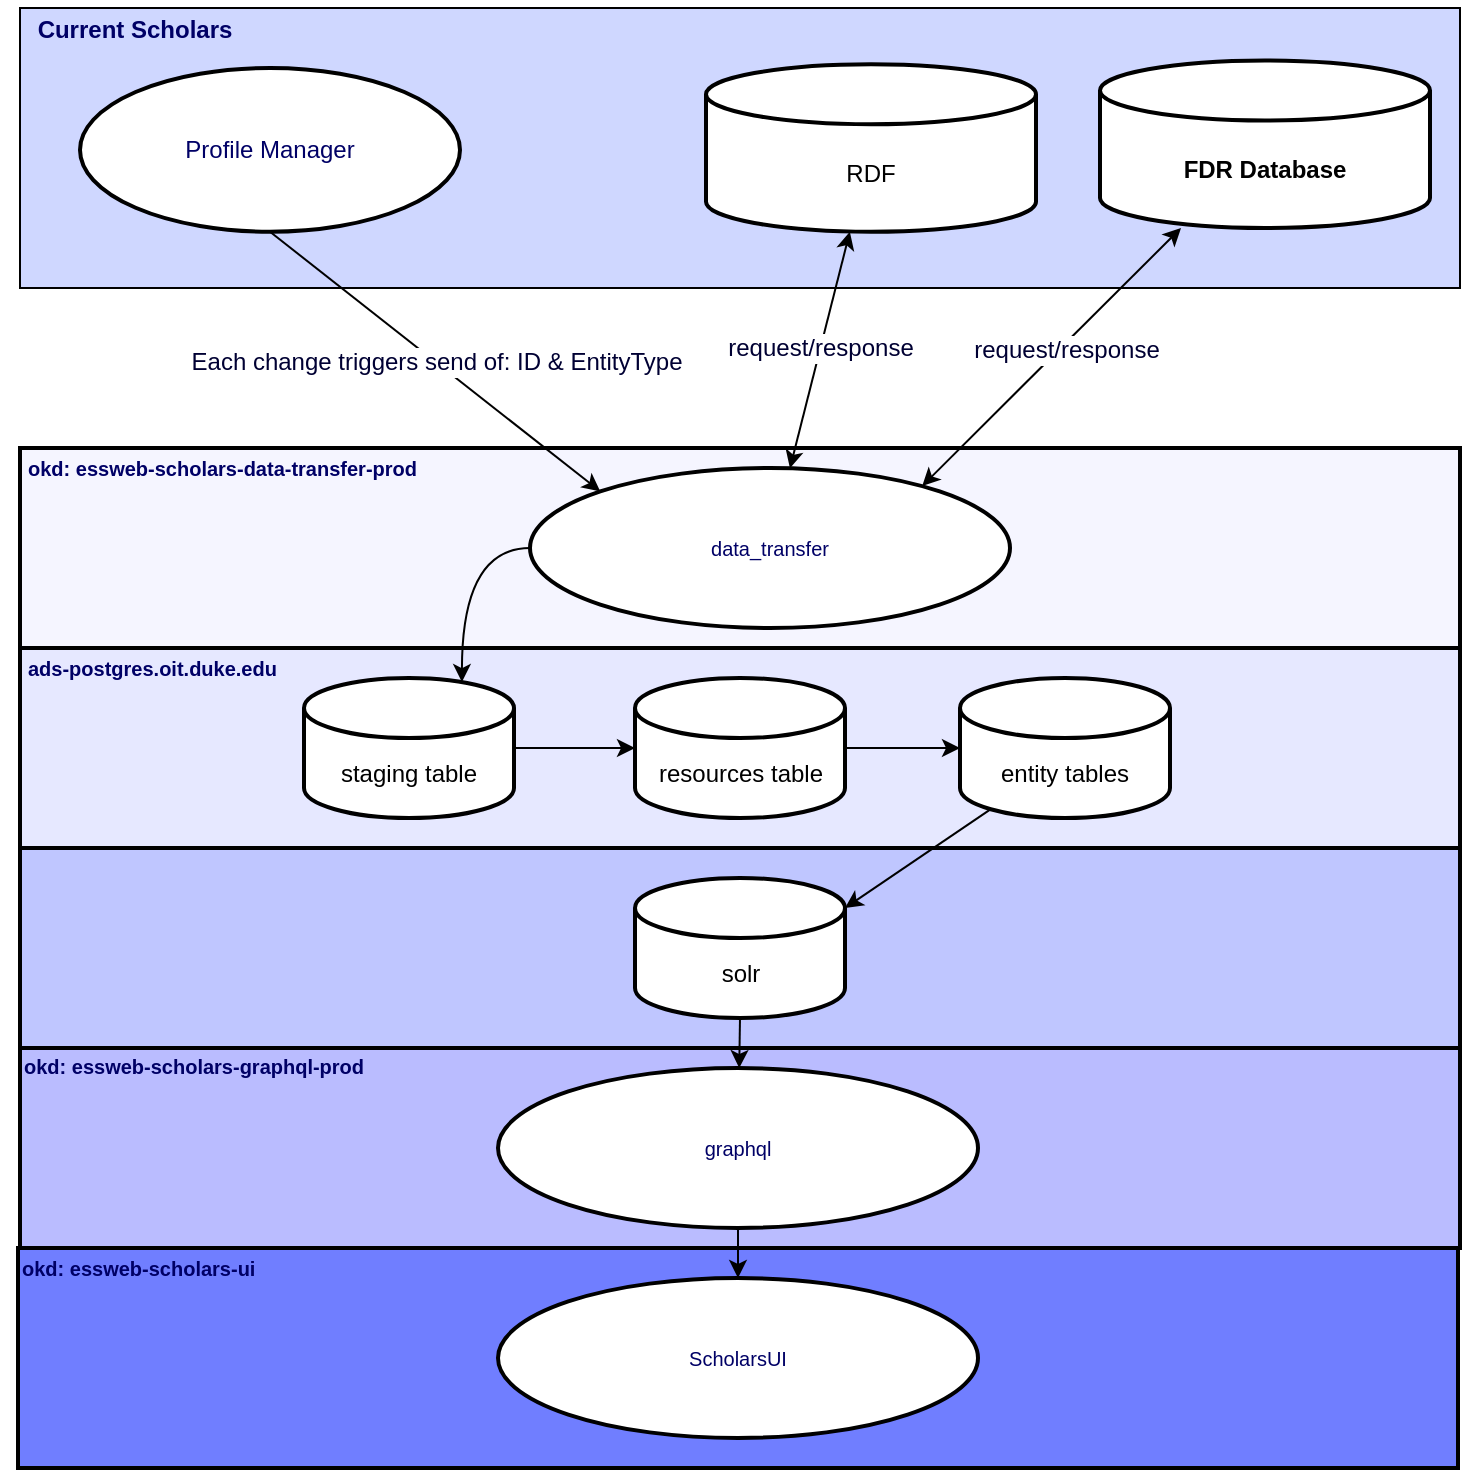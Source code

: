 <mxfile version="17.1.0" type="github">
  <diagram id="_bXTvB_eD-3HRddHqAqS" name="Page-1">
    <mxGraphModel dx="1628" dy="1767" grid="1" gridSize="10" guides="1" tooltips="1" connect="1" arrows="1" fold="1" page="1" pageScale="1" pageWidth="850" pageHeight="1100" math="0" shadow="0">
      <root>
        <mxCell id="0" />
        <mxCell id="1" parent="0" />
        <mxCell id="zIdspVR7MPh4aW7Ltfgc-5" value="" style="whiteSpace=wrap;html=1;rounded=0;labelBackgroundColor=none;labelBorderColor=none;fontFamily=Helvetica;fontSize=10;fontColor=#000066;strokeWidth=2;fillColor=#F5F5FF;" vertex="1" parent="1">
          <mxGeometry y="220" width="720" height="100" as="geometry" />
        </mxCell>
        <mxCell id="zIdspVR7MPh4aW7Ltfgc-7" value="&lt;div&gt;data_transfer&lt;/div&gt;" style="ellipse;whiteSpace=wrap;html=1;rounded=0;labelBackgroundColor=#FFFFFF;labelBorderColor=none;fontFamily=Helvetica;fontSize=10;fontColor=#000066;strokeWidth=2;fillColor=#FFFFFF;" vertex="1" parent="1">
          <mxGeometry x="255" y="230" width="240" height="80" as="geometry" />
        </mxCell>
        <mxCell id="zIdspVR7MPh4aW7Ltfgc-9" value="" style="whiteSpace=wrap;html=1;rounded=0;labelBackgroundColor=none;labelBorderColor=none;fontFamily=Helvetica;fontSize=10;fontColor=#000066;strokeWidth=2;fillColor=#E6E8FF;" vertex="1" parent="1">
          <mxGeometry y="320" width="720" height="100" as="geometry" />
        </mxCell>
        <mxCell id="zIdspVR7MPh4aW7Ltfgc-10" value="" style="whiteSpace=wrap;html=1;rounded=0;labelBackgroundColor=none;labelBorderColor=none;fontFamily=Helvetica;fontSize=10;fontColor=#000066;strokeWidth=2;fillColor=#BFC6FF;" vertex="1" parent="1">
          <mxGeometry y="420" width="720" height="100" as="geometry" />
        </mxCell>
        <mxCell id="zIdspVR7MPh4aW7Ltfgc-11" value="" style="whiteSpace=wrap;html=1;rounded=0;labelBackgroundColor=none;labelBorderColor=none;fontFamily=Helvetica;fontSize=10;fontColor=#000066;strokeWidth=2;fillColor=#BABCFF;" vertex="1" parent="1">
          <mxGeometry y="520" width="720" height="100" as="geometry" />
        </mxCell>
        <mxCell id="zIdspVR7MPh4aW7Ltfgc-13" value="" style="rounded=0;whiteSpace=wrap;html=1;fillColor=#CFD7FF;" vertex="1" parent="1">
          <mxGeometry width="720" height="140" as="geometry" />
        </mxCell>
        <mxCell id="zIdspVR7MPh4aW7Ltfgc-14" value="&lt;b&gt;FDR Database&lt;/b&gt;" style="shape=cylinder3;whiteSpace=wrap;html=1;boundedLbl=1;backgroundOutline=1;size=15;strokeWidth=2;" vertex="1" parent="1">
          <mxGeometry x="540" y="26.25" width="165" height="83.75" as="geometry" />
        </mxCell>
        <mxCell id="zIdspVR7MPh4aW7Ltfgc-22" value="okd: essweb-scholars-data-transfer-prod" style="text;html=1;align=left;verticalAlign=middle;resizable=0;points=[];autosize=1;strokeColor=none;fillColor=none;fontSize=10;fontStyle=1;fontColor=#000066;" vertex="1" parent="1">
          <mxGeometry x="2" y="220" width="210" height="20" as="geometry" />
        </mxCell>
        <mxCell id="zIdspVR7MPh4aW7Ltfgc-23" value="&lt;div align=&quot;left&quot;&gt;ads-postgres.oit.duke.edu&lt;/div&gt;" style="text;html=1;align=left;verticalAlign=middle;resizable=0;points=[];autosize=1;strokeColor=none;fillColor=none;fontSize=10;fontStyle=1;fontColor=#000066;" vertex="1" parent="1">
          <mxGeometry x="2" y="320" width="140" height="20" as="geometry" />
        </mxCell>
        <mxCell id="zIdspVR7MPh4aW7Ltfgc-24" value="staging table" style="shape=cylinder3;whiteSpace=wrap;html=1;boundedLbl=1;backgroundOutline=1;size=15;strokeWidth=2;" vertex="1" parent="1">
          <mxGeometry x="142" y="335" width="105" height="70" as="geometry" />
        </mxCell>
        <mxCell id="zIdspVR7MPh4aW7Ltfgc-25" value="&lt;div&gt;resources table&lt;/div&gt;" style="shape=cylinder3;whiteSpace=wrap;html=1;boundedLbl=1;backgroundOutline=1;size=15;strokeWidth=2;" vertex="1" parent="1">
          <mxGeometry x="307.5" y="335" width="105" height="70" as="geometry" />
        </mxCell>
        <mxCell id="zIdspVR7MPh4aW7Ltfgc-26" value="entity tables" style="shape=cylinder3;whiteSpace=wrap;html=1;boundedLbl=1;backgroundOutline=1;size=15;strokeWidth=2;" vertex="1" parent="1">
          <mxGeometry x="470" y="335" width="105" height="70" as="geometry" />
        </mxCell>
        <mxCell id="zIdspVR7MPh4aW7Ltfgc-27" value="" style="whiteSpace=wrap;html=1;rounded=0;labelBackgroundColor=none;labelBorderColor=none;fontFamily=Helvetica;fontSize=10;fontColor=#000066;strokeWidth=2;fillColor=#707EFF;" vertex="1" parent="1">
          <mxGeometry x="-1" y="620" width="720" height="110" as="geometry" />
        </mxCell>
        <mxCell id="zIdspVR7MPh4aW7Ltfgc-28" value="ScholarsUI" style="ellipse;whiteSpace=wrap;html=1;rounded=0;labelBackgroundColor=none;labelBorderColor=none;fontFamily=Helvetica;fontSize=10;fontColor=#000066;strokeWidth=2;fillColor=#FFFFFF;" vertex="1" parent="1">
          <mxGeometry x="239" y="635" width="240" height="80" as="geometry" />
        </mxCell>
        <mxCell id="zIdspVR7MPh4aW7Ltfgc-29" value="okd: essweb-scholars-ui" style="text;html=1;align=left;verticalAlign=middle;resizable=0;points=[];autosize=1;strokeColor=none;fillColor=none;fontSize=10;fontStyle=1;fontColor=#000066;" vertex="1" parent="1">
          <mxGeometry x="-1" y="620" width="130" height="20" as="geometry" />
        </mxCell>
        <mxCell id="zIdspVR7MPh4aW7Ltfgc-33" style="edgeStyle=orthogonalEdgeStyle;curved=1;rounded=0;orthogonalLoop=1;jettySize=auto;html=1;fontFamily=Helvetica;fontSize=10;fontColor=#000066;entryX=0.752;entryY=0.029;entryDx=0;entryDy=0;entryPerimeter=0;" edge="1" parent="1" source="zIdspVR7MPh4aW7Ltfgc-7" target="zIdspVR7MPh4aW7Ltfgc-24">
          <mxGeometry relative="1" as="geometry" />
        </mxCell>
        <mxCell id="zIdspVR7MPh4aW7Ltfgc-34" value="" style="endArrow=classic;html=1;rounded=0;fontFamily=Helvetica;fontSize=10;fontColor=#000066;curved=1;exitX=1;exitY=0.5;exitDx=0;exitDy=0;exitPerimeter=0;" edge="1" parent="1" source="zIdspVR7MPh4aW7Ltfgc-24" target="zIdspVR7MPh4aW7Ltfgc-25">
          <mxGeometry width="50" height="50" relative="1" as="geometry">
            <mxPoint x="330" y="260" as="sourcePoint" />
            <mxPoint x="380" y="210" as="targetPoint" />
          </mxGeometry>
        </mxCell>
        <mxCell id="zIdspVR7MPh4aW7Ltfgc-36" value="" style="endArrow=classic;html=1;rounded=0;fontFamily=Helvetica;fontSize=10;fontColor=#000066;curved=1;exitX=1;exitY=0.5;exitDx=0;exitDy=0;exitPerimeter=0;entryX=0;entryY=0.5;entryDx=0;entryDy=0;entryPerimeter=0;" edge="1" parent="1" source="zIdspVR7MPh4aW7Ltfgc-25" target="zIdspVR7MPh4aW7Ltfgc-26">
          <mxGeometry width="50" height="50" relative="1" as="geometry">
            <mxPoint x="330" y="260" as="sourcePoint" />
            <mxPoint x="380" y="210" as="targetPoint" />
          </mxGeometry>
        </mxCell>
        <mxCell id="zIdspVR7MPh4aW7Ltfgc-37" value="" style="endArrow=classic;html=1;rounded=0;fontFamily=Helvetica;fontSize=10;fontColor=#000066;curved=1;exitX=0.145;exitY=1;exitDx=0;exitDy=-4.35;exitPerimeter=0;entryX=1;entryY=0;entryDx=0;entryDy=15;entryPerimeter=0;" edge="1" parent="1" source="zIdspVR7MPh4aW7Ltfgc-26" target="zIdspVR7MPh4aW7Ltfgc-38">
          <mxGeometry width="50" height="50" relative="1" as="geometry">
            <mxPoint x="330" y="260" as="sourcePoint" />
            <mxPoint x="380" y="210" as="targetPoint" />
          </mxGeometry>
        </mxCell>
        <mxCell id="zIdspVR7MPh4aW7Ltfgc-38" value="solr" style="shape=cylinder3;whiteSpace=wrap;html=1;boundedLbl=1;backgroundOutline=1;size=15;strokeWidth=2;" vertex="1" parent="1">
          <mxGeometry x="307.5" y="435" width="105" height="70" as="geometry" />
        </mxCell>
        <mxCell id="zIdspVR7MPh4aW7Ltfgc-39" value="okd: essweb-scholars-graphql-prod" style="text;html=1;align=left;verticalAlign=middle;resizable=0;points=[];autosize=1;strokeColor=none;fillColor=none;fontSize=10;fontStyle=1;fontColor=#000066;" vertex="1" parent="1">
          <mxGeometry y="519" width="190" height="20" as="geometry" />
        </mxCell>
        <mxCell id="zIdspVR7MPh4aW7Ltfgc-40" value="&lt;font style=&quot;font-size: 12px&quot;&gt;&lt;b&gt;Current Scholars&lt;/b&gt;&lt;/font&gt;" style="text;html=1;strokeColor=none;fillColor=none;align=center;verticalAlign=middle;whiteSpace=wrap;rounded=0;labelBackgroundColor=none;labelBorderColor=none;fontFamily=Helvetica;fontSize=10;fontColor=#000066;" vertex="1" parent="1">
          <mxGeometry x="-10" y="-3.75" width="135" height="30" as="geometry" />
        </mxCell>
        <mxCell id="zIdspVR7MPh4aW7Ltfgc-41" value="graphql" style="ellipse;whiteSpace=wrap;html=1;rounded=0;labelBackgroundColor=none;labelBorderColor=none;fontFamily=Helvetica;fontSize=10;fontColor=#000066;strokeWidth=2;fillColor=#FFFFFF;" vertex="1" parent="1">
          <mxGeometry x="239" y="530" width="240" height="80" as="geometry" />
        </mxCell>
        <mxCell id="zIdspVR7MPh4aW7Ltfgc-44" value="" style="endArrow=classic;html=1;rounded=0;fontFamily=Helvetica;fontSize=12;fontColor=#000066;curved=1;exitX=0.5;exitY=1;exitDx=0;exitDy=0;" edge="1" parent="1" source="zIdspVR7MPh4aW7Ltfgc-41" target="zIdspVR7MPh4aW7Ltfgc-28">
          <mxGeometry width="50" height="50" relative="1" as="geometry">
            <mxPoint x="330" y="480" as="sourcePoint" />
            <mxPoint x="380" y="430" as="targetPoint" />
          </mxGeometry>
        </mxCell>
        <mxCell id="zIdspVR7MPh4aW7Ltfgc-45" value="Profile Manager" style="ellipse;whiteSpace=wrap;html=1;rounded=0;labelBackgroundColor=none;labelBorderColor=none;fontFamily=Helvetica;fontSize=12;fontColor=#000066;strokeWidth=2;fillColor=#FFFFFF;" vertex="1" parent="1">
          <mxGeometry x="30" y="30.01" width="190" height="81.87" as="geometry" />
        </mxCell>
        <mxCell id="zIdspVR7MPh4aW7Ltfgc-46" value="RDF" style="shape=cylinder3;whiteSpace=wrap;html=1;boundedLbl=1;backgroundOutline=1;size=15;strokeWidth=2;" vertex="1" parent="1">
          <mxGeometry x="343" y="28.13" width="165" height="83.75" as="geometry" />
        </mxCell>
        <mxCell id="zIdspVR7MPh4aW7Ltfgc-47" value="&lt;font color=&quot;#000033&quot;&gt;&lt;font color=&quot;#000033&quot;&gt; Each change triggers send of: &lt;/font&gt;ID &amp;amp; EntityType&lt;/font&gt;" style="endArrow=classic;html=1;rounded=0;fontFamily=Helvetica;fontSize=12;fontColor=#000066;curved=1;exitX=0.5;exitY=1;exitDx=0;exitDy=0;entryX=0;entryY=0;entryDx=0;entryDy=0;" edge="1" parent="1" source="zIdspVR7MPh4aW7Ltfgc-45" target="zIdspVR7MPh4aW7Ltfgc-7">
          <mxGeometry width="50" height="50" relative="1" as="geometry">
            <mxPoint x="330" y="270" as="sourcePoint" />
            <mxPoint x="380" y="220" as="targetPoint" />
          </mxGeometry>
        </mxCell>
        <mxCell id="zIdspVR7MPh4aW7Ltfgc-48" value="" style="endArrow=classic;startArrow=classic;html=1;rounded=0;fontFamily=Helvetica;fontSize=12;fontColor=#000033;curved=1;" edge="1" parent="1" source="zIdspVR7MPh4aW7Ltfgc-7" target="zIdspVR7MPh4aW7Ltfgc-46">
          <mxGeometry width="50" height="50" relative="1" as="geometry">
            <mxPoint x="330" y="270" as="sourcePoint" />
            <mxPoint x="380" y="220" as="targetPoint" />
          </mxGeometry>
        </mxCell>
        <mxCell id="zIdspVR7MPh4aW7Ltfgc-51" value="&lt;div&gt;request/response&lt;/div&gt;" style="edgeLabel;html=1;align=center;verticalAlign=middle;resizable=0;points=[];fontSize=12;fontFamily=Helvetica;fontColor=#000033;" vertex="1" connectable="0" parent="zIdspVR7MPh4aW7Ltfgc-48">
          <mxGeometry x="0.017" relative="1" as="geometry">
            <mxPoint as="offset" />
          </mxGeometry>
        </mxCell>
        <mxCell id="zIdspVR7MPh4aW7Ltfgc-50" value="" style="endArrow=classic;startArrow=classic;html=1;rounded=0;fontFamily=Helvetica;fontSize=12;fontColor=#000033;curved=1;exitX=0.817;exitY=0.113;exitDx=0;exitDy=0;exitPerimeter=0;" edge="1" parent="1" source="zIdspVR7MPh4aW7Ltfgc-7" target="zIdspVR7MPh4aW7Ltfgc-14">
          <mxGeometry width="50" height="50" relative="1" as="geometry">
            <mxPoint x="330" y="270" as="sourcePoint" />
            <mxPoint x="380" y="220" as="targetPoint" />
          </mxGeometry>
        </mxCell>
        <mxCell id="zIdspVR7MPh4aW7Ltfgc-52" value="request/response" style="edgeLabel;html=1;align=center;verticalAlign=middle;resizable=0;points=[];fontSize=12;fontFamily=Helvetica;fontColor=#000033;" vertex="1" connectable="0" parent="zIdspVR7MPh4aW7Ltfgc-50">
          <mxGeometry x="0.091" y="-2" relative="1" as="geometry">
            <mxPoint y="1" as="offset" />
          </mxGeometry>
        </mxCell>
        <mxCell id="zIdspVR7MPh4aW7Ltfgc-56" value="" style="endArrow=classic;html=1;rounded=0;fontFamily=Helvetica;fontSize=12;fontColor=#000033;curved=1;exitX=0.5;exitY=1;exitDx=0;exitDy=0;exitPerimeter=0;" edge="1" parent="1" source="zIdspVR7MPh4aW7Ltfgc-38" target="zIdspVR7MPh4aW7Ltfgc-41">
          <mxGeometry width="50" height="50" relative="1" as="geometry">
            <mxPoint x="330" y="500" as="sourcePoint" />
            <mxPoint x="380" y="450" as="targetPoint" />
          </mxGeometry>
        </mxCell>
      </root>
    </mxGraphModel>
  </diagram>
</mxfile>
